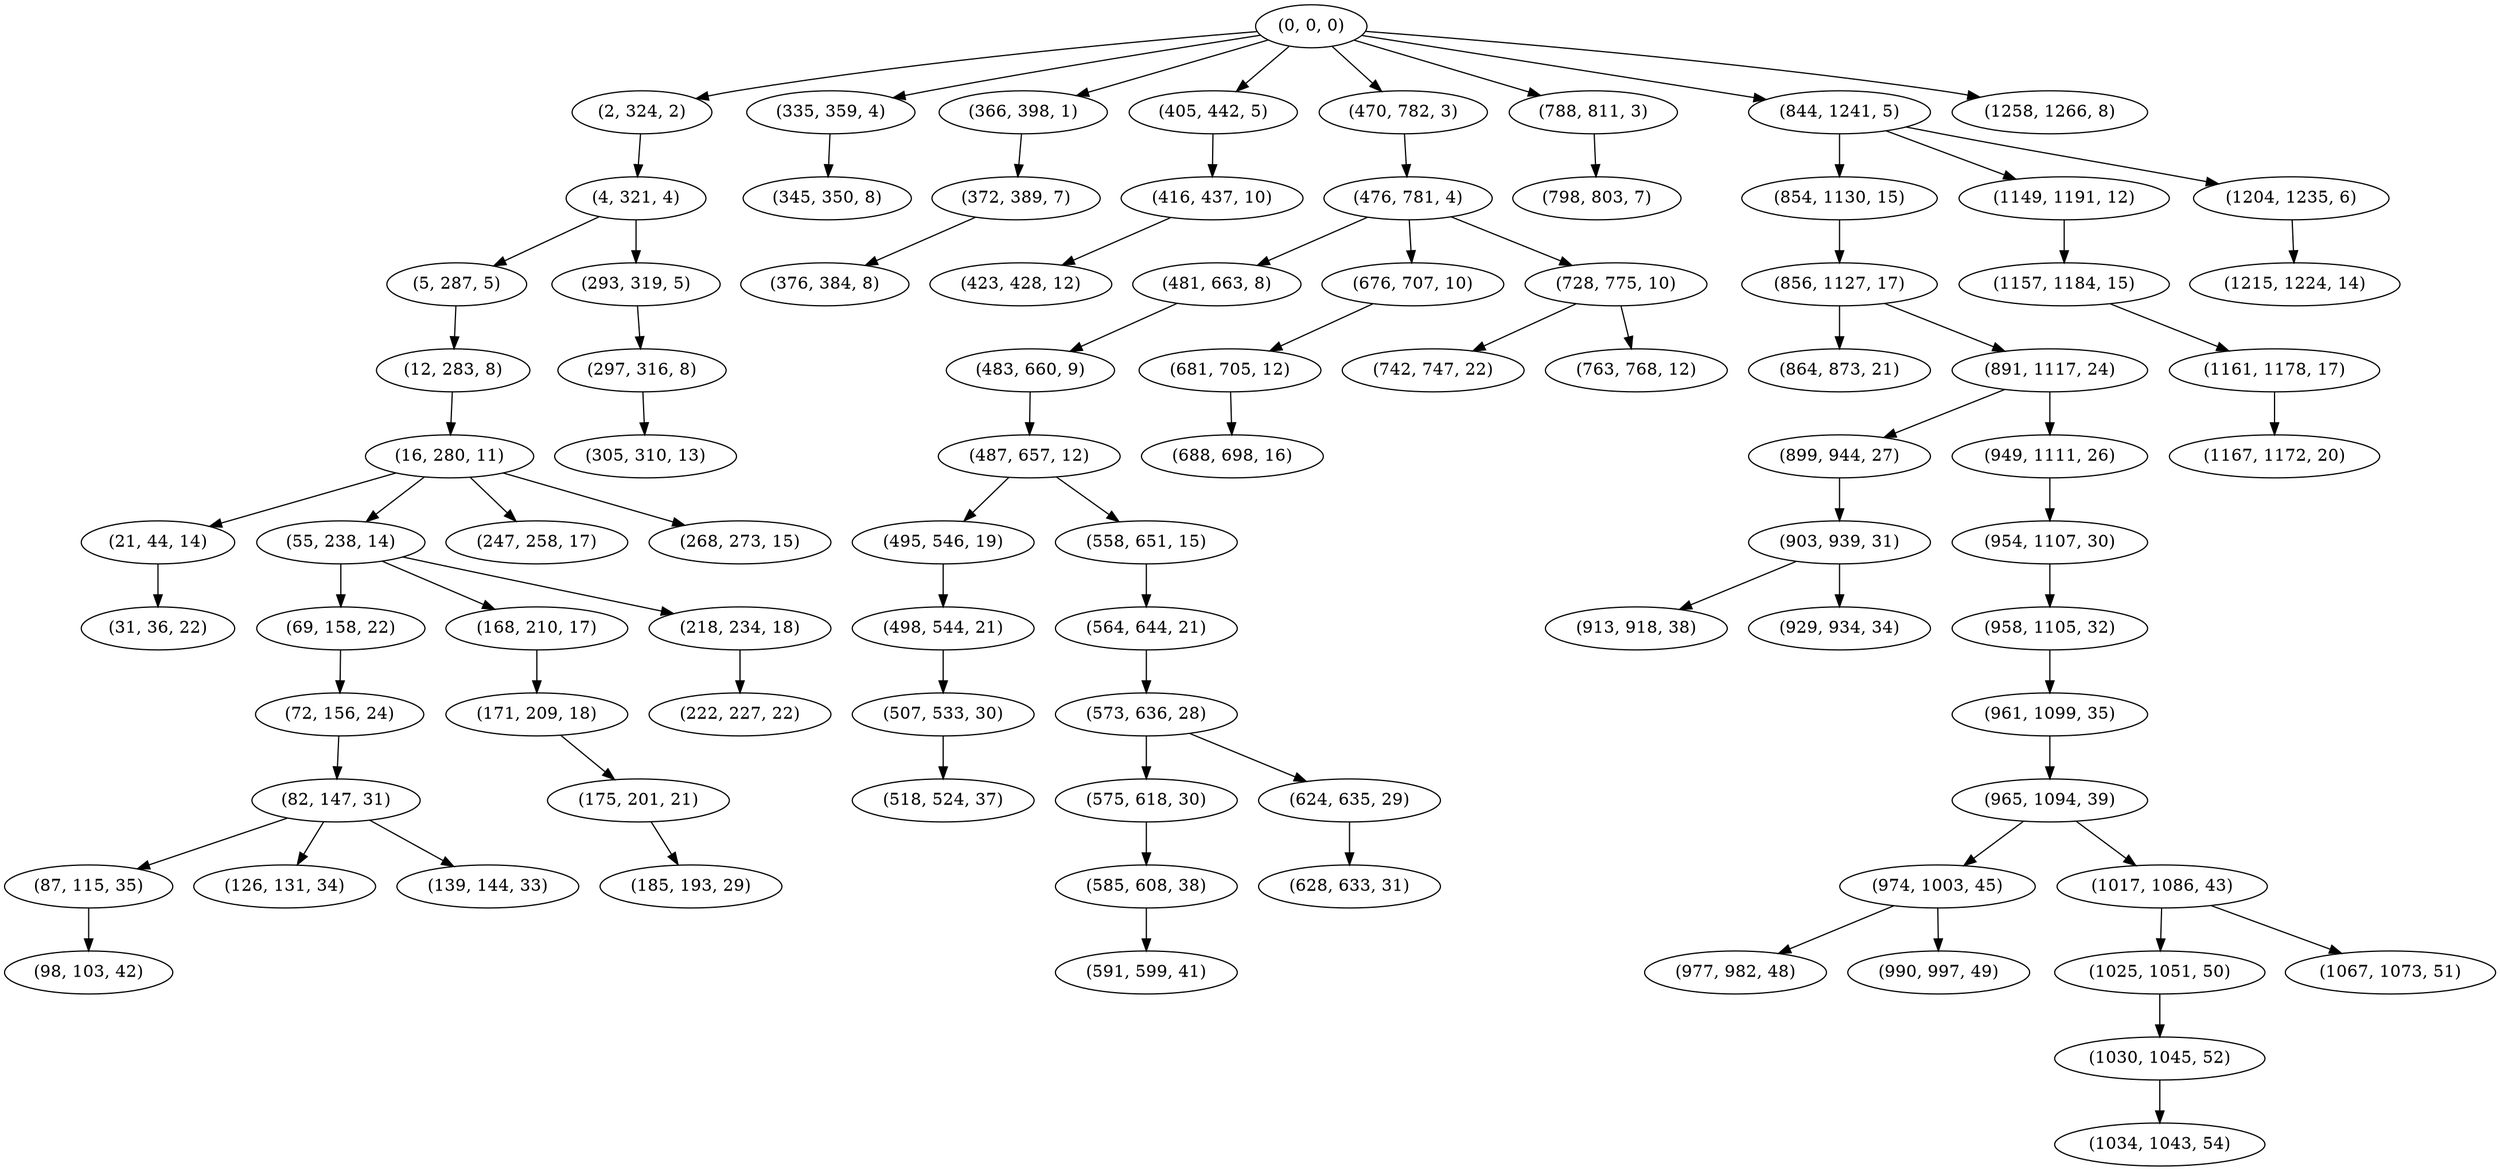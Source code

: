 digraph tree {
    "(0, 0, 0)";
    "(2, 324, 2)";
    "(4, 321, 4)";
    "(5, 287, 5)";
    "(12, 283, 8)";
    "(16, 280, 11)";
    "(21, 44, 14)";
    "(31, 36, 22)";
    "(55, 238, 14)";
    "(69, 158, 22)";
    "(72, 156, 24)";
    "(82, 147, 31)";
    "(87, 115, 35)";
    "(98, 103, 42)";
    "(126, 131, 34)";
    "(139, 144, 33)";
    "(168, 210, 17)";
    "(171, 209, 18)";
    "(175, 201, 21)";
    "(185, 193, 29)";
    "(218, 234, 18)";
    "(222, 227, 22)";
    "(247, 258, 17)";
    "(268, 273, 15)";
    "(293, 319, 5)";
    "(297, 316, 8)";
    "(305, 310, 13)";
    "(335, 359, 4)";
    "(345, 350, 8)";
    "(366, 398, 1)";
    "(372, 389, 7)";
    "(376, 384, 8)";
    "(405, 442, 5)";
    "(416, 437, 10)";
    "(423, 428, 12)";
    "(470, 782, 3)";
    "(476, 781, 4)";
    "(481, 663, 8)";
    "(483, 660, 9)";
    "(487, 657, 12)";
    "(495, 546, 19)";
    "(498, 544, 21)";
    "(507, 533, 30)";
    "(518, 524, 37)";
    "(558, 651, 15)";
    "(564, 644, 21)";
    "(573, 636, 28)";
    "(575, 618, 30)";
    "(585, 608, 38)";
    "(591, 599, 41)";
    "(624, 635, 29)";
    "(628, 633, 31)";
    "(676, 707, 10)";
    "(681, 705, 12)";
    "(688, 698, 16)";
    "(728, 775, 10)";
    "(742, 747, 22)";
    "(763, 768, 12)";
    "(788, 811, 3)";
    "(798, 803, 7)";
    "(844, 1241, 5)";
    "(854, 1130, 15)";
    "(856, 1127, 17)";
    "(864, 873, 21)";
    "(891, 1117, 24)";
    "(899, 944, 27)";
    "(903, 939, 31)";
    "(913, 918, 38)";
    "(929, 934, 34)";
    "(949, 1111, 26)";
    "(954, 1107, 30)";
    "(958, 1105, 32)";
    "(961, 1099, 35)";
    "(965, 1094, 39)";
    "(974, 1003, 45)";
    "(977, 982, 48)";
    "(990, 997, 49)";
    "(1017, 1086, 43)";
    "(1025, 1051, 50)";
    "(1030, 1045, 52)";
    "(1034, 1043, 54)";
    "(1067, 1073, 51)";
    "(1149, 1191, 12)";
    "(1157, 1184, 15)";
    "(1161, 1178, 17)";
    "(1167, 1172, 20)";
    "(1204, 1235, 6)";
    "(1215, 1224, 14)";
    "(1258, 1266, 8)";
    "(0, 0, 0)" -> "(2, 324, 2)";
    "(0, 0, 0)" -> "(335, 359, 4)";
    "(0, 0, 0)" -> "(366, 398, 1)";
    "(0, 0, 0)" -> "(405, 442, 5)";
    "(0, 0, 0)" -> "(470, 782, 3)";
    "(0, 0, 0)" -> "(788, 811, 3)";
    "(0, 0, 0)" -> "(844, 1241, 5)";
    "(0, 0, 0)" -> "(1258, 1266, 8)";
    "(2, 324, 2)" -> "(4, 321, 4)";
    "(4, 321, 4)" -> "(5, 287, 5)";
    "(4, 321, 4)" -> "(293, 319, 5)";
    "(5, 287, 5)" -> "(12, 283, 8)";
    "(12, 283, 8)" -> "(16, 280, 11)";
    "(16, 280, 11)" -> "(21, 44, 14)";
    "(16, 280, 11)" -> "(55, 238, 14)";
    "(16, 280, 11)" -> "(247, 258, 17)";
    "(16, 280, 11)" -> "(268, 273, 15)";
    "(21, 44, 14)" -> "(31, 36, 22)";
    "(55, 238, 14)" -> "(69, 158, 22)";
    "(55, 238, 14)" -> "(168, 210, 17)";
    "(55, 238, 14)" -> "(218, 234, 18)";
    "(69, 158, 22)" -> "(72, 156, 24)";
    "(72, 156, 24)" -> "(82, 147, 31)";
    "(82, 147, 31)" -> "(87, 115, 35)";
    "(82, 147, 31)" -> "(126, 131, 34)";
    "(82, 147, 31)" -> "(139, 144, 33)";
    "(87, 115, 35)" -> "(98, 103, 42)";
    "(168, 210, 17)" -> "(171, 209, 18)";
    "(171, 209, 18)" -> "(175, 201, 21)";
    "(175, 201, 21)" -> "(185, 193, 29)";
    "(218, 234, 18)" -> "(222, 227, 22)";
    "(293, 319, 5)" -> "(297, 316, 8)";
    "(297, 316, 8)" -> "(305, 310, 13)";
    "(335, 359, 4)" -> "(345, 350, 8)";
    "(366, 398, 1)" -> "(372, 389, 7)";
    "(372, 389, 7)" -> "(376, 384, 8)";
    "(405, 442, 5)" -> "(416, 437, 10)";
    "(416, 437, 10)" -> "(423, 428, 12)";
    "(470, 782, 3)" -> "(476, 781, 4)";
    "(476, 781, 4)" -> "(481, 663, 8)";
    "(476, 781, 4)" -> "(676, 707, 10)";
    "(476, 781, 4)" -> "(728, 775, 10)";
    "(481, 663, 8)" -> "(483, 660, 9)";
    "(483, 660, 9)" -> "(487, 657, 12)";
    "(487, 657, 12)" -> "(495, 546, 19)";
    "(487, 657, 12)" -> "(558, 651, 15)";
    "(495, 546, 19)" -> "(498, 544, 21)";
    "(498, 544, 21)" -> "(507, 533, 30)";
    "(507, 533, 30)" -> "(518, 524, 37)";
    "(558, 651, 15)" -> "(564, 644, 21)";
    "(564, 644, 21)" -> "(573, 636, 28)";
    "(573, 636, 28)" -> "(575, 618, 30)";
    "(573, 636, 28)" -> "(624, 635, 29)";
    "(575, 618, 30)" -> "(585, 608, 38)";
    "(585, 608, 38)" -> "(591, 599, 41)";
    "(624, 635, 29)" -> "(628, 633, 31)";
    "(676, 707, 10)" -> "(681, 705, 12)";
    "(681, 705, 12)" -> "(688, 698, 16)";
    "(728, 775, 10)" -> "(742, 747, 22)";
    "(728, 775, 10)" -> "(763, 768, 12)";
    "(788, 811, 3)" -> "(798, 803, 7)";
    "(844, 1241, 5)" -> "(854, 1130, 15)";
    "(844, 1241, 5)" -> "(1149, 1191, 12)";
    "(844, 1241, 5)" -> "(1204, 1235, 6)";
    "(854, 1130, 15)" -> "(856, 1127, 17)";
    "(856, 1127, 17)" -> "(864, 873, 21)";
    "(856, 1127, 17)" -> "(891, 1117, 24)";
    "(891, 1117, 24)" -> "(899, 944, 27)";
    "(891, 1117, 24)" -> "(949, 1111, 26)";
    "(899, 944, 27)" -> "(903, 939, 31)";
    "(903, 939, 31)" -> "(913, 918, 38)";
    "(903, 939, 31)" -> "(929, 934, 34)";
    "(949, 1111, 26)" -> "(954, 1107, 30)";
    "(954, 1107, 30)" -> "(958, 1105, 32)";
    "(958, 1105, 32)" -> "(961, 1099, 35)";
    "(961, 1099, 35)" -> "(965, 1094, 39)";
    "(965, 1094, 39)" -> "(974, 1003, 45)";
    "(965, 1094, 39)" -> "(1017, 1086, 43)";
    "(974, 1003, 45)" -> "(977, 982, 48)";
    "(974, 1003, 45)" -> "(990, 997, 49)";
    "(1017, 1086, 43)" -> "(1025, 1051, 50)";
    "(1017, 1086, 43)" -> "(1067, 1073, 51)";
    "(1025, 1051, 50)" -> "(1030, 1045, 52)";
    "(1030, 1045, 52)" -> "(1034, 1043, 54)";
    "(1149, 1191, 12)" -> "(1157, 1184, 15)";
    "(1157, 1184, 15)" -> "(1161, 1178, 17)";
    "(1161, 1178, 17)" -> "(1167, 1172, 20)";
    "(1204, 1235, 6)" -> "(1215, 1224, 14)";
}
